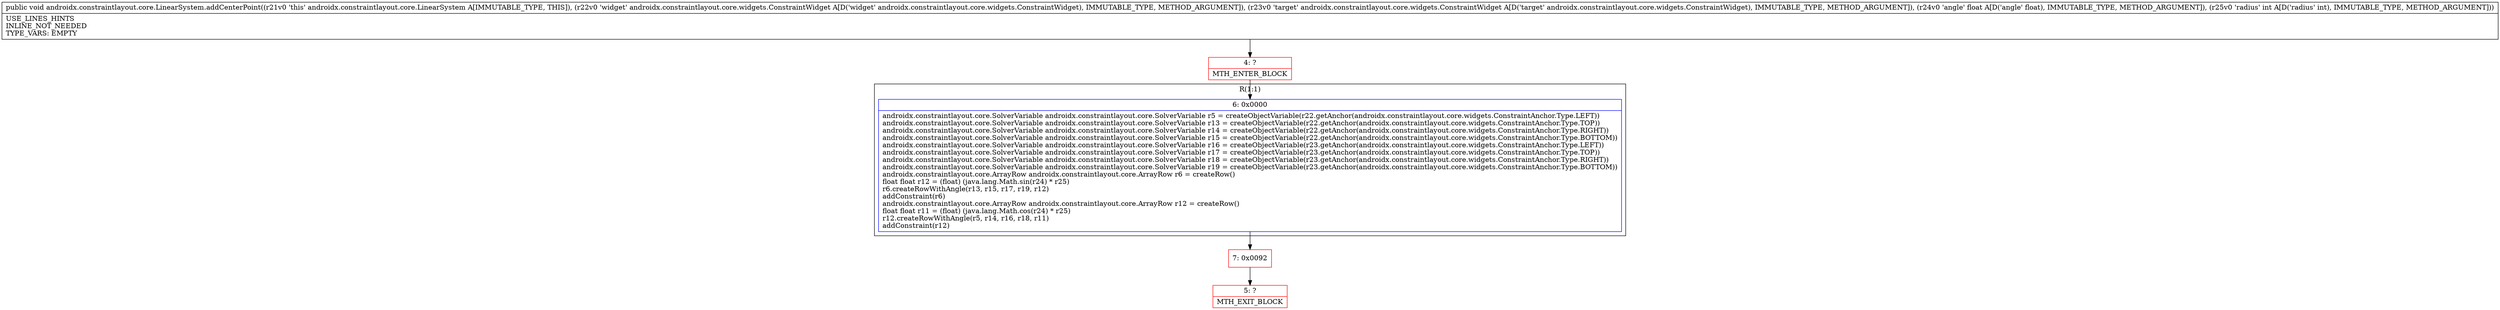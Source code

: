 digraph "CFG forandroidx.constraintlayout.core.LinearSystem.addCenterPoint(Landroidx\/constraintlayout\/core\/widgets\/ConstraintWidget;Landroidx\/constraintlayout\/core\/widgets\/ConstraintWidget;FI)V" {
subgraph cluster_Region_1608227519 {
label = "R(1:1)";
node [shape=record,color=blue];
Node_6 [shape=record,label="{6\:\ 0x0000|androidx.constraintlayout.core.SolverVariable androidx.constraintlayout.core.SolverVariable r5 = createObjectVariable(r22.getAnchor(androidx.constraintlayout.core.widgets.ConstraintAnchor.Type.LEFT))\landroidx.constraintlayout.core.SolverVariable androidx.constraintlayout.core.SolverVariable r13 = createObjectVariable(r22.getAnchor(androidx.constraintlayout.core.widgets.ConstraintAnchor.Type.TOP))\landroidx.constraintlayout.core.SolverVariable androidx.constraintlayout.core.SolverVariable r14 = createObjectVariable(r22.getAnchor(androidx.constraintlayout.core.widgets.ConstraintAnchor.Type.RIGHT))\landroidx.constraintlayout.core.SolverVariable androidx.constraintlayout.core.SolverVariable r15 = createObjectVariable(r22.getAnchor(androidx.constraintlayout.core.widgets.ConstraintAnchor.Type.BOTTOM))\landroidx.constraintlayout.core.SolverVariable androidx.constraintlayout.core.SolverVariable r16 = createObjectVariable(r23.getAnchor(androidx.constraintlayout.core.widgets.ConstraintAnchor.Type.LEFT))\landroidx.constraintlayout.core.SolverVariable androidx.constraintlayout.core.SolverVariable r17 = createObjectVariable(r23.getAnchor(androidx.constraintlayout.core.widgets.ConstraintAnchor.Type.TOP))\landroidx.constraintlayout.core.SolverVariable androidx.constraintlayout.core.SolverVariable r18 = createObjectVariable(r23.getAnchor(androidx.constraintlayout.core.widgets.ConstraintAnchor.Type.RIGHT))\landroidx.constraintlayout.core.SolverVariable androidx.constraintlayout.core.SolverVariable r19 = createObjectVariable(r23.getAnchor(androidx.constraintlayout.core.widgets.ConstraintAnchor.Type.BOTTOM))\landroidx.constraintlayout.core.ArrayRow androidx.constraintlayout.core.ArrayRow r6 = createRow()\lfloat float r12 = (float) (java.lang.Math.sin(r24) * r25)\lr6.createRowWithAngle(r13, r15, r17, r19, r12)\laddConstraint(r6)\landroidx.constraintlayout.core.ArrayRow androidx.constraintlayout.core.ArrayRow r12 = createRow()\lfloat float r11 = (float) (java.lang.Math.cos(r24) * r25)\lr12.createRowWithAngle(r5, r14, r16, r18, r11)\laddConstraint(r12)\l}"];
}
Node_4 [shape=record,color=red,label="{4\:\ ?|MTH_ENTER_BLOCK\l}"];
Node_7 [shape=record,color=red,label="{7\:\ 0x0092}"];
Node_5 [shape=record,color=red,label="{5\:\ ?|MTH_EXIT_BLOCK\l}"];
MethodNode[shape=record,label="{public void androidx.constraintlayout.core.LinearSystem.addCenterPoint((r21v0 'this' androidx.constraintlayout.core.LinearSystem A[IMMUTABLE_TYPE, THIS]), (r22v0 'widget' androidx.constraintlayout.core.widgets.ConstraintWidget A[D('widget' androidx.constraintlayout.core.widgets.ConstraintWidget), IMMUTABLE_TYPE, METHOD_ARGUMENT]), (r23v0 'target' androidx.constraintlayout.core.widgets.ConstraintWidget A[D('target' androidx.constraintlayout.core.widgets.ConstraintWidget), IMMUTABLE_TYPE, METHOD_ARGUMENT]), (r24v0 'angle' float A[D('angle' float), IMMUTABLE_TYPE, METHOD_ARGUMENT]), (r25v0 'radius' int A[D('radius' int), IMMUTABLE_TYPE, METHOD_ARGUMENT]))  | USE_LINES_HINTS\lINLINE_NOT_NEEDED\lTYPE_VARS: EMPTY\l}"];
MethodNode -> Node_4;Node_6 -> Node_7;
Node_4 -> Node_6;
Node_7 -> Node_5;
}

